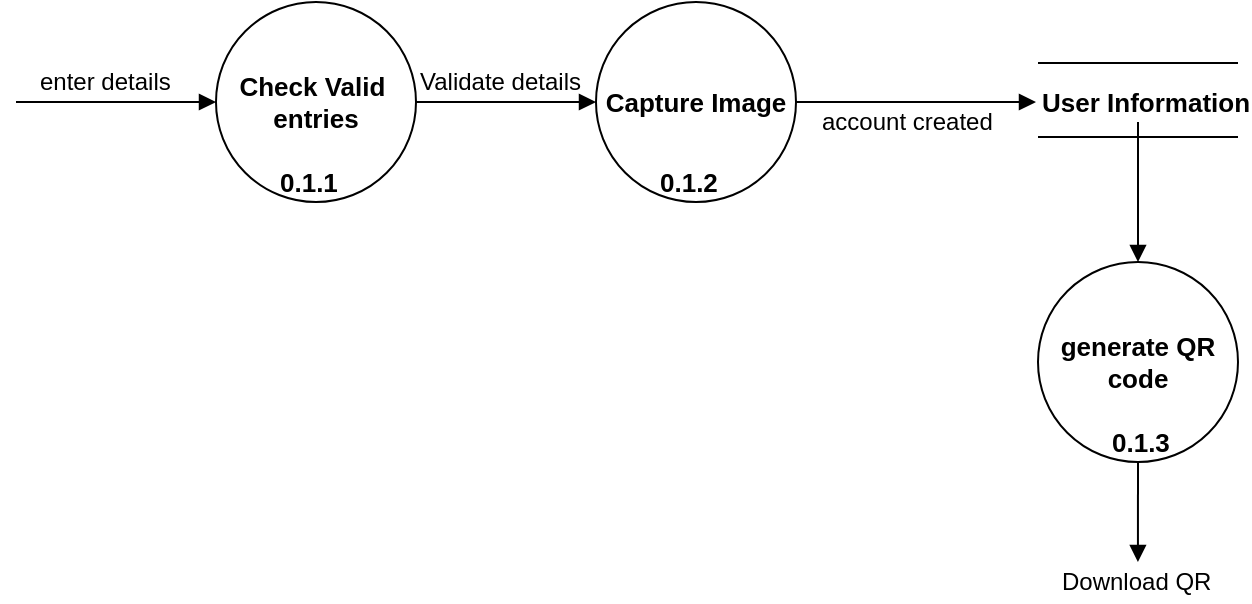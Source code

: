 <mxfile version="12.2.6" type="github" pages="1">
  <diagram id="RFsxWPVYaTZ1X2FQE8pN" name="Page-1">
    <mxGraphModel dx="1024" dy="534" grid="1" gridSize="10" guides="1" tooltips="1" connect="1" arrows="1" fold="1" page="1" pageScale="1" pageWidth="827" pageHeight="1169" math="0" shadow="0">
      <root>
        <mxCell id="0"/>
        <mxCell id="1" parent="0"/>
        <mxCell id="FE092PUmBruQup44gpSV-2" style="edgeStyle=orthogonalEdgeStyle;rounded=0;orthogonalLoop=1;jettySize=auto;html=1;exitX=1;exitY=0.5;exitDx=0;exitDy=0;endArrow=block;endFill=1;entryX=0;entryY=0.5;entryDx=0;entryDy=0;" edge="1" parent="1" source="FE092PUmBruQup44gpSV-1" target="FE092PUmBruQup44gpSV-7">
          <mxGeometry relative="1" as="geometry">
            <mxPoint x="420" y="220" as="targetPoint"/>
            <Array as="points"/>
          </mxGeometry>
        </mxCell>
        <mxCell id="FE092PUmBruQup44gpSV-1" value="Check Valid&amp;nbsp;&lt;br style=&quot;font-size: 13px;&quot;&gt;entries" style="ellipse;whiteSpace=wrap;html=1;aspect=fixed;fontSize=13;fontStyle=1" vertex="1" parent="1">
          <mxGeometry x="230" y="180" width="100" height="100" as="geometry"/>
        </mxCell>
        <mxCell id="FE092PUmBruQup44gpSV-3" value="" style="shape=link;html=1;endArrow=block;endFill=1;width=37;" edge="1" parent="1">
          <mxGeometry width="50" height="50" relative="1" as="geometry">
            <mxPoint x="641" y="229" as="sourcePoint"/>
            <mxPoint x="741" y="229" as="targetPoint"/>
          </mxGeometry>
        </mxCell>
        <mxCell id="FE092PUmBruQup44gpSV-4" value="User Information" style="text;html=1;resizable=0;points=[];autosize=1;align=left;verticalAlign=top;spacingTop=-4;fontSize=13;fontStyle=1" vertex="1" parent="1">
          <mxGeometry x="641" y="220" width="100" height="20" as="geometry"/>
        </mxCell>
        <mxCell id="FE092PUmBruQup44gpSV-13" style="edgeStyle=orthogonalEdgeStyle;rounded=0;orthogonalLoop=1;jettySize=auto;html=1;endArrow=block;endFill=1;" edge="1" parent="1" source="FE092PUmBruQup44gpSV-7">
          <mxGeometry relative="1" as="geometry">
            <mxPoint x="640" y="230" as="targetPoint"/>
            <Array as="points">
              <mxPoint x="640" y="230"/>
            </Array>
          </mxGeometry>
        </mxCell>
        <mxCell id="FE092PUmBruQup44gpSV-7" value="Capture Image" style="ellipse;whiteSpace=wrap;html=1;aspect=fixed;fontSize=13;fontStyle=1" vertex="1" parent="1">
          <mxGeometry x="420" y="180" width="100" height="100" as="geometry"/>
        </mxCell>
        <mxCell id="FE092PUmBruQup44gpSV-8" value="" style="endArrow=block;html=1;entryX=0;entryY=0.5;entryDx=0;entryDy=0;endFill=1;" edge="1" parent="1" target="FE092PUmBruQup44gpSV-1">
          <mxGeometry width="50" height="50" relative="1" as="geometry">
            <mxPoint x="130" y="230" as="sourcePoint"/>
            <mxPoint x="160" y="190" as="targetPoint"/>
          </mxGeometry>
        </mxCell>
        <mxCell id="FE092PUmBruQup44gpSV-25" style="edgeStyle=orthogonalEdgeStyle;rounded=0;orthogonalLoop=1;jettySize=auto;html=1;entryX=0.444;entryY=0;entryDx=0;entryDy=0;entryPerimeter=0;endArrow=block;endFill=1;" edge="1" parent="1" source="FE092PUmBruQup44gpSV-16" target="FE092PUmBruQup44gpSV-18">
          <mxGeometry relative="1" as="geometry"/>
        </mxCell>
        <mxCell id="FE092PUmBruQup44gpSV-16" value="generate QR code" style="ellipse;whiteSpace=wrap;html=1;aspect=fixed;fontSize=13;fontStyle=1" vertex="1" parent="1">
          <mxGeometry x="641" y="310" width="100" height="100" as="geometry"/>
        </mxCell>
        <mxCell id="FE092PUmBruQup44gpSV-18" value="Download QR" style="text;html=1;resizable=0;points=[];autosize=1;align=left;verticalAlign=top;spacingTop=-4;" vertex="1" parent="1">
          <mxGeometry x="651" y="460" width="90" height="20" as="geometry"/>
        </mxCell>
        <mxCell id="FE092PUmBruQup44gpSV-19" value="Validate details" style="text;html=1;resizable=0;points=[];autosize=1;align=left;verticalAlign=top;spacingTop=-4;" vertex="1" parent="1">
          <mxGeometry x="330" y="210" width="100" height="20" as="geometry"/>
        </mxCell>
        <mxCell id="FE092PUmBruQup44gpSV-20" value="enter details" style="text;html=1;resizable=0;points=[];autosize=1;align=left;verticalAlign=top;spacingTop=-4;" vertex="1" parent="1">
          <mxGeometry x="140" y="210" width="80" height="20" as="geometry"/>
        </mxCell>
        <mxCell id="FE092PUmBruQup44gpSV-21" value="account created" style="text;html=1;resizable=0;points=[];autosize=1;align=left;verticalAlign=top;spacingTop=-4;" vertex="1" parent="1">
          <mxGeometry x="530.5" y="230" width="100" height="20" as="geometry"/>
        </mxCell>
        <mxCell id="FE092PUmBruQup44gpSV-24" value="" style="endArrow=block;html=1;entryX=0.5;entryY=0;entryDx=0;entryDy=0;endFill=1;" edge="1" parent="1" target="FE092PUmBruQup44gpSV-16">
          <mxGeometry width="50" height="50" relative="1" as="geometry">
            <mxPoint x="691" y="240" as="sourcePoint"/>
            <mxPoint x="720" y="250" as="targetPoint"/>
          </mxGeometry>
        </mxCell>
        <mxCell id="FE092PUmBruQup44gpSV-28" value="&lt;font style=&quot;font-size: 13px&quot;&gt;&lt;b&gt;0.1.1&lt;/b&gt;&lt;/font&gt;" style="text;html=1;resizable=0;points=[];autosize=1;align=left;verticalAlign=top;spacingTop=-4;" vertex="1" parent="1">
          <mxGeometry x="260" y="260" width="40" height="20" as="geometry"/>
        </mxCell>
        <mxCell id="FE092PUmBruQup44gpSV-29" value="&lt;font style=&quot;font-size: 13px&quot;&gt;&lt;b&gt;0.1.3&lt;/b&gt;&lt;/font&gt;" style="text;html=1;resizable=0;points=[];autosize=1;align=left;verticalAlign=top;spacingTop=-4;" vertex="1" parent="1">
          <mxGeometry x="676" y="390" width="40" height="20" as="geometry"/>
        </mxCell>
        <mxCell id="FE092PUmBruQup44gpSV-30" value="&lt;font style=&quot;font-size: 13px&quot;&gt;&lt;b&gt;0.1.2&lt;/b&gt;&lt;/font&gt;" style="text;html=1;resizable=0;points=[];autosize=1;align=left;verticalAlign=top;spacingTop=-4;" vertex="1" parent="1">
          <mxGeometry x="450" y="260" width="40" height="20" as="geometry"/>
        </mxCell>
      </root>
    </mxGraphModel>
  </diagram>
</mxfile>
